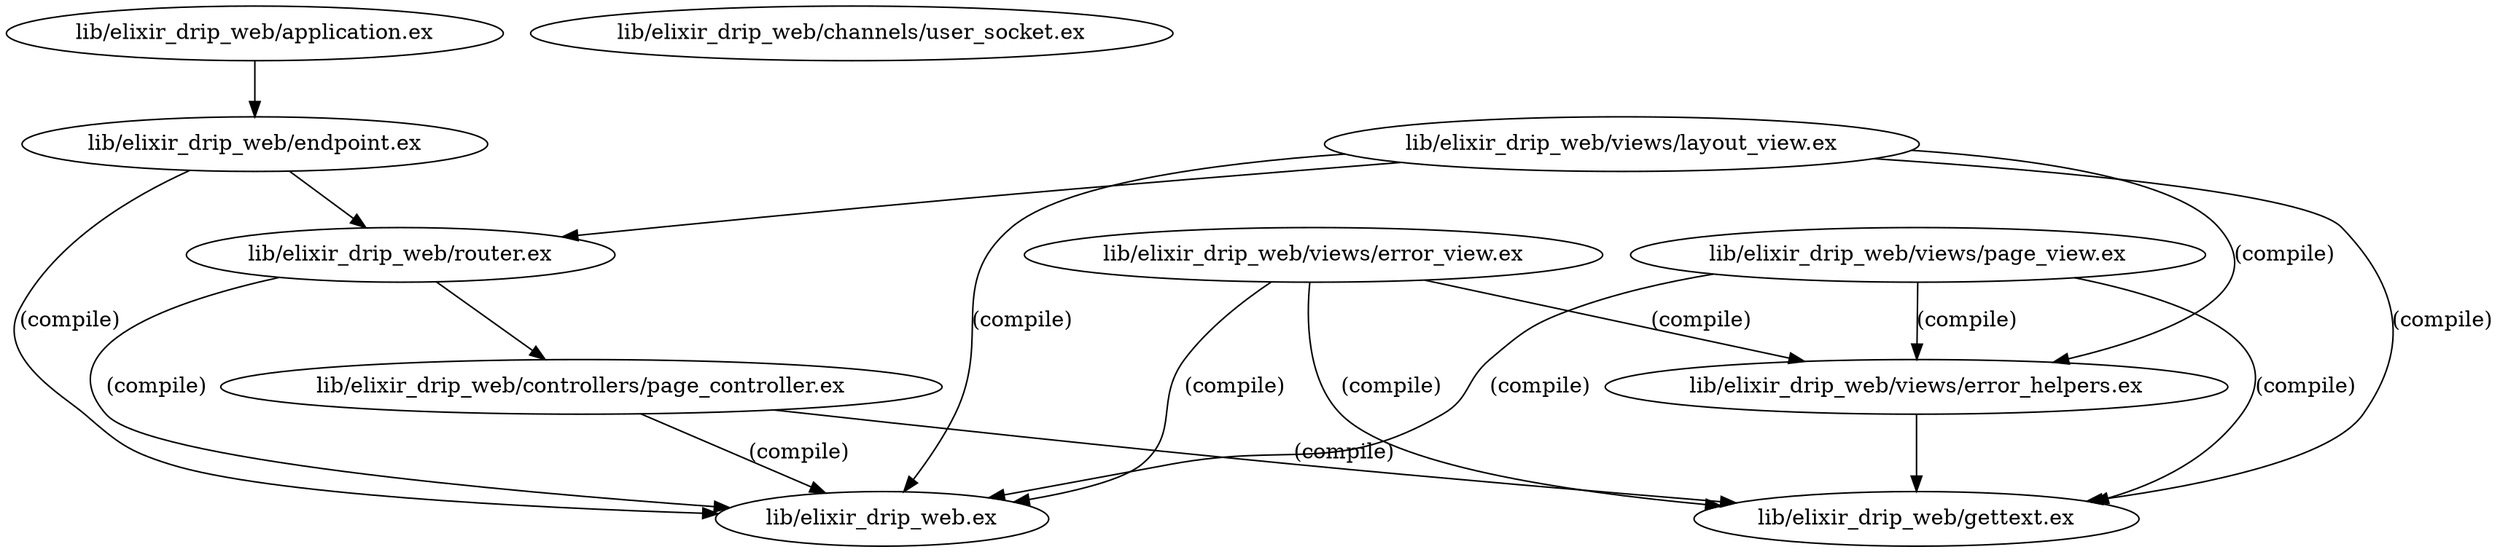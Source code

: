 digraph "xref graph" {
  "lib/elixir_drip_web.ex"
  "lib/elixir_drip_web/application.ex"
  "lib/elixir_drip_web/application.ex" -> "lib/elixir_drip_web/endpoint.ex"
  "lib/elixir_drip_web/endpoint.ex" -> "lib/elixir_drip_web.ex" [label="(compile)"]
  "lib/elixir_drip_web/endpoint.ex" -> "lib/elixir_drip_web/router.ex"
  "lib/elixir_drip_web/router.ex" -> "lib/elixir_drip_web.ex" [label="(compile)"]
  "lib/elixir_drip_web/router.ex" -> "lib/elixir_drip_web/controllers/page_controller.ex"
  "lib/elixir_drip_web/controllers/page_controller.ex" -> "lib/elixir_drip_web.ex" [label="(compile)"]
  "lib/elixir_drip_web/controllers/page_controller.ex" -> "lib/elixir_drip_web/gettext.ex" [label="(compile)"]
  "lib/elixir_drip_web/channels/user_socket.ex"
  "lib/elixir_drip_web/controllers/page_controller.ex"
  "lib/elixir_drip_web/endpoint.ex"
  "lib/elixir_drip_web/gettext.ex"
  "lib/elixir_drip_web/router.ex"
  "lib/elixir_drip_web/views/error_helpers.ex"
  "lib/elixir_drip_web/views/error_helpers.ex" -> "lib/elixir_drip_web/gettext.ex"
  "lib/elixir_drip_web/views/error_view.ex"
  "lib/elixir_drip_web/views/error_view.ex" -> "lib/elixir_drip_web.ex" [label="(compile)"]
  "lib/elixir_drip_web/views/error_view.ex" -> "lib/elixir_drip_web/gettext.ex" [label="(compile)"]
  "lib/elixir_drip_web/views/error_view.ex" -> "lib/elixir_drip_web/views/error_helpers.ex" [label="(compile)"]
  "lib/elixir_drip_web/views/layout_view.ex"
  "lib/elixir_drip_web/views/layout_view.ex" -> "lib/elixir_drip_web.ex" [label="(compile)"]
  "lib/elixir_drip_web/views/layout_view.ex" -> "lib/elixir_drip_web/gettext.ex" [label="(compile)"]
  "lib/elixir_drip_web/views/layout_view.ex" -> "lib/elixir_drip_web/router.ex"
  "lib/elixir_drip_web/views/layout_view.ex" -> "lib/elixir_drip_web/views/error_helpers.ex" [label="(compile)"]
  "lib/elixir_drip_web/views/page_view.ex"
  "lib/elixir_drip_web/views/page_view.ex" -> "lib/elixir_drip_web.ex" [label="(compile)"]
  "lib/elixir_drip_web/views/page_view.ex" -> "lib/elixir_drip_web/gettext.ex" [label="(compile)"]
  "lib/elixir_drip_web/views/page_view.ex" -> "lib/elixir_drip_web/views/error_helpers.ex" [label="(compile)"]
}
